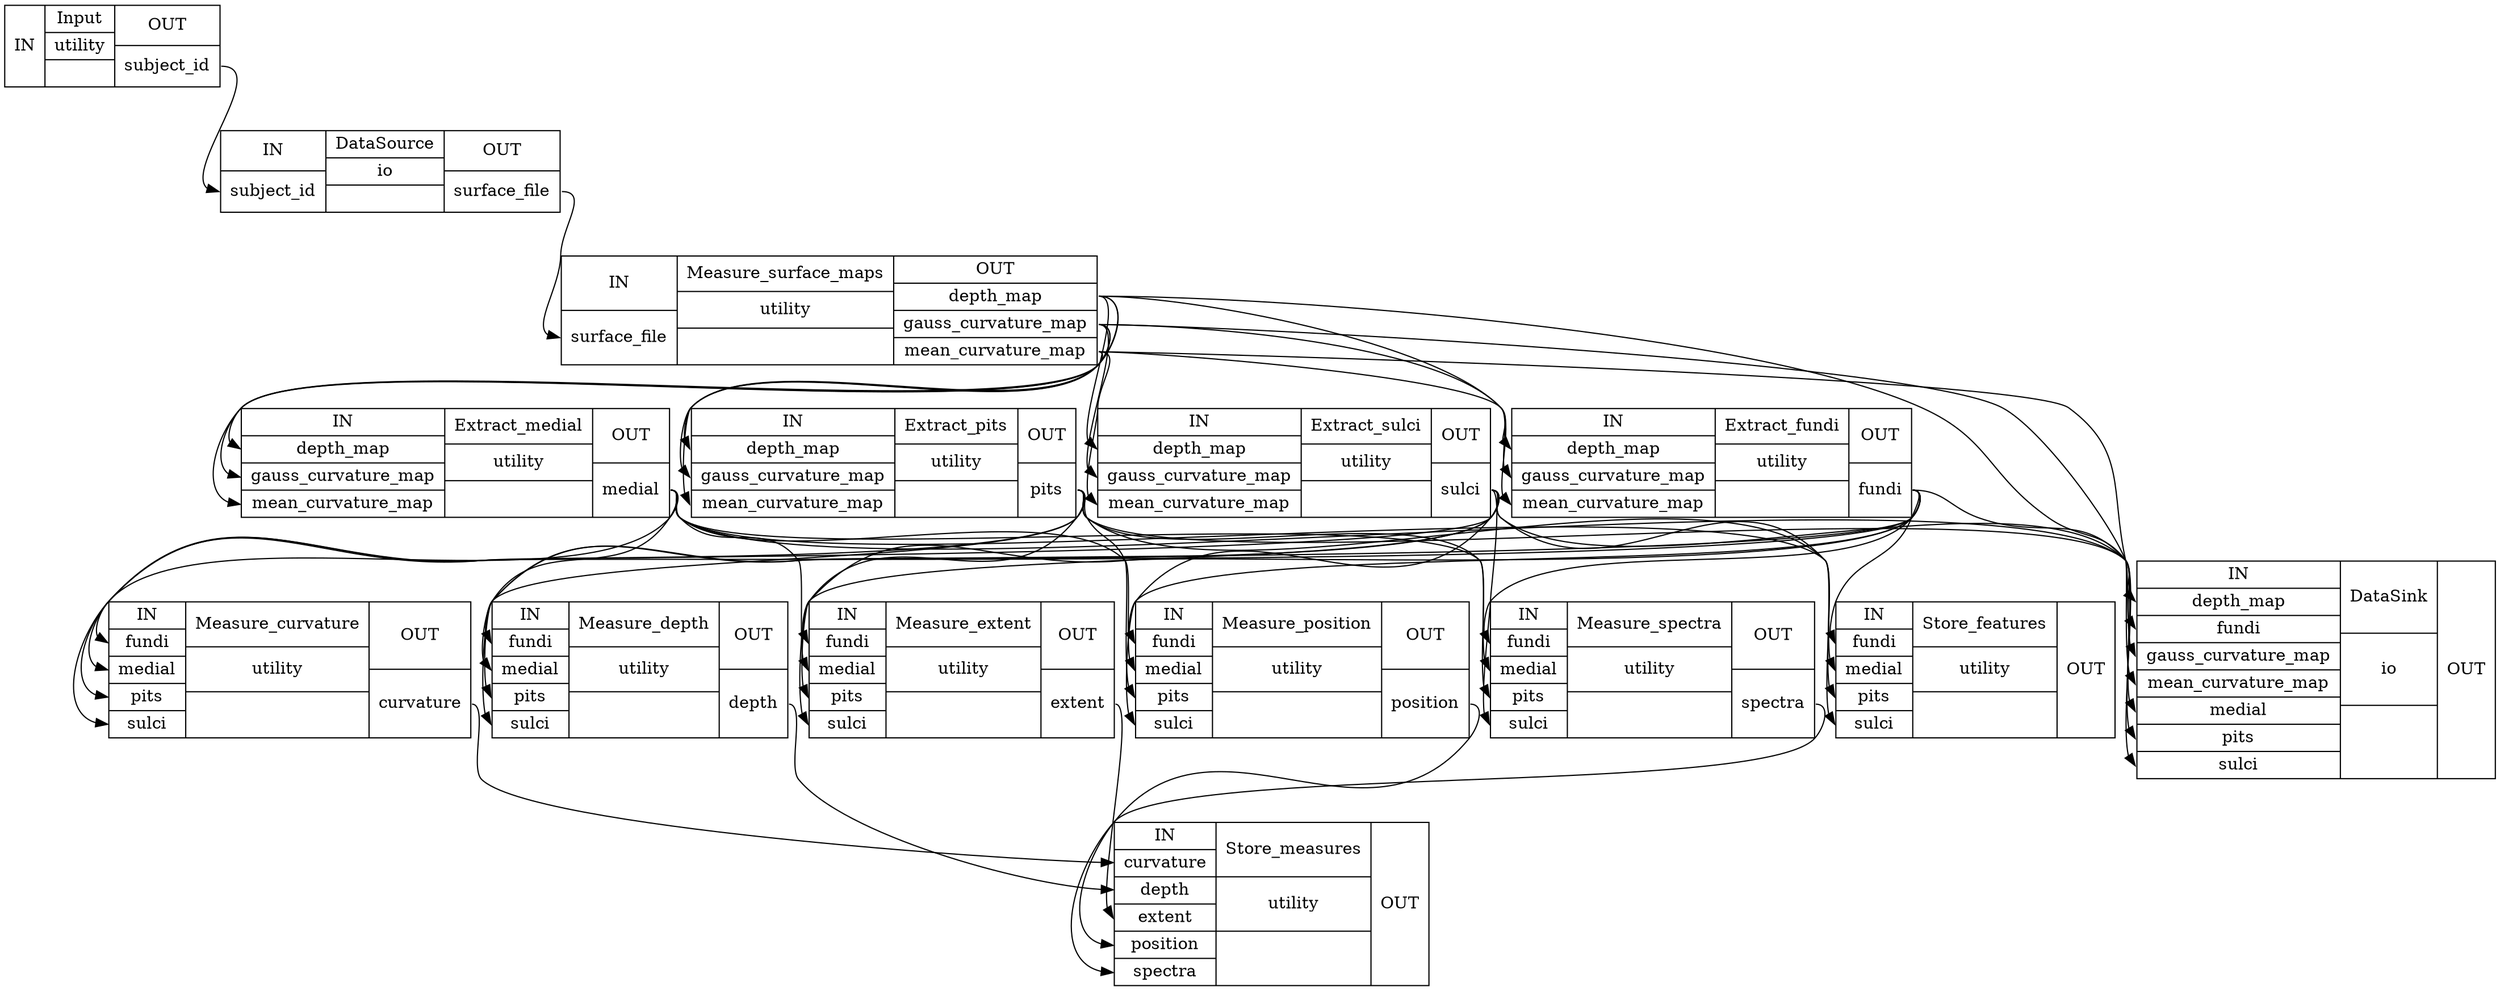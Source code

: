 digraph structs {
node [shape=record];
pipelineInput [label="{IN}|{ Input | utility |  }|{OUT|<outsubjectid> subject_id}"];
pipelineDataSource [label="{IN|<insubjectid> subject_id}|{ DataSource | io |  }|{OUT|<outsurfacefile> surface_file}"];
pipelineMeasure_surface_maps [label="{IN|<insurfacefile> surface_file}|{ Measure_surface_maps | utility |  }|{OUT|<outdepthmap> depth_map|<outgausscurvaturemap> gauss_curvature_map|<outmeancurvaturemap> mean_curvature_map}"];
pipelineExtract_pits [label="{IN|<indepthmap> depth_map|<ingausscurvaturemap> gauss_curvature_map|<inmeancurvaturemap> mean_curvature_map}|{ Extract_pits | utility |  }|{OUT|<outpits> pits}"];
pipelineExtract_medial [label="{IN|<indepthmap> depth_map|<ingausscurvaturemap> gauss_curvature_map|<inmeancurvaturemap> mean_curvature_map}|{ Extract_medial | utility |  }|{OUT|<outmedial> medial}"];
pipelineExtract_fundi [label="{IN|<indepthmap> depth_map|<ingausscurvaturemap> gauss_curvature_map|<inmeancurvaturemap> mean_curvature_map}|{ Extract_fundi | utility |  }|{OUT|<outfundi> fundi}"];
pipelineExtract_sulci [label="{IN|<indepthmap> depth_map|<ingausscurvaturemap> gauss_curvature_map|<inmeancurvaturemap> mean_curvature_map}|{ Extract_sulci | utility |  }|{OUT|<outsulci> sulci}"];
pipelineMeasure_position [label="{IN|<infundi> fundi|<inmedial> medial|<inpits> pits|<insulci> sulci}|{ Measure_position | utility |  }|{OUT|<outposition> position}"];
pipelineMeasure_depth [label="{IN|<infundi> fundi|<inmedial> medial|<inpits> pits|<insulci> sulci}|{ Measure_depth | utility |  }|{OUT|<outdepth> depth}"];
pipelineMeasure_curvature [label="{IN|<infundi> fundi|<inmedial> medial|<inpits> pits|<insulci> sulci}|{ Measure_curvature | utility |  }|{OUT|<outcurvature> curvature}"];
pipelineMeasure_spectra [label="{IN|<infundi> fundi|<inmedial> medial|<inpits> pits|<insulci> sulci}|{ Measure_spectra | utility |  }|{OUT|<outspectra> spectra}"];
pipelineDataSink [label="{IN|<indepthmap> depth_map|<infundi> fundi|<ingausscurvaturemap> gauss_curvature_map|<inmeancurvaturemap> mean_curvature_map|<inmedial> medial|<inpits> pits|<insulci> sulci}|{ DataSink | io |  }|{OUT}"];
pipelineMeasure_extent [label="{IN|<infundi> fundi|<inmedial> medial|<inpits> pits|<insulci> sulci}|{ Measure_extent | utility |  }|{OUT|<outextent> extent}"];
pipelineStore_measures [label="{IN|<incurvature> curvature|<indepth> depth|<inextent> extent|<inposition> position|<inspectra> spectra}|{ Store_measures | utility |  }|{OUT}"];
pipelineStore_features [label="{IN|<infundi> fundi|<inmedial> medial|<inpits> pits|<insulci> sulci}|{ Store_features | utility |  }|{OUT}"];
pipelineDataSource:outsurfacefile:e -> pipelineMeasure_surface_maps:insurfacefile:w;
pipelineExtract_fundi:outfundi:e -> pipelineDataSink:infundi:w;
pipelineExtract_fundi:outfundi:e -> pipelineMeasure_curvature:infundi:w;
pipelineExtract_fundi:outfundi:e -> pipelineMeasure_depth:infundi:w;
pipelineExtract_fundi:outfundi:e -> pipelineMeasure_extent:infundi:w;
pipelineExtract_fundi:outfundi:e -> pipelineMeasure_position:infundi:w;
pipelineExtract_fundi:outfundi:e -> pipelineMeasure_spectra:infundi:w;
pipelineExtract_fundi:outfundi:e -> pipelineStore_features:infundi:w;
pipelineExtract_medial:outmedial:e -> pipelineDataSink:inmedial:w;
pipelineExtract_medial:outmedial:e -> pipelineMeasure_curvature:inmedial:w;
pipelineExtract_medial:outmedial:e -> pipelineMeasure_depth:inmedial:w;
pipelineExtract_medial:outmedial:e -> pipelineMeasure_extent:inmedial:w;
pipelineExtract_medial:outmedial:e -> pipelineMeasure_position:inmedial:w;
pipelineExtract_medial:outmedial:e -> pipelineMeasure_spectra:inmedial:w;
pipelineExtract_medial:outmedial:e -> pipelineStore_features:inmedial:w;
pipelineExtract_pits:outpits:e -> pipelineDataSink:inpits:w;
pipelineExtract_pits:outpits:e -> pipelineMeasure_curvature:inpits:w;
pipelineExtract_pits:outpits:e -> pipelineMeasure_depth:inpits:w;
pipelineExtract_pits:outpits:e -> pipelineMeasure_extent:inpits:w;
pipelineExtract_pits:outpits:e -> pipelineMeasure_position:inpits:w;
pipelineExtract_pits:outpits:e -> pipelineMeasure_spectra:inpits:w;
pipelineExtract_pits:outpits:e -> pipelineStore_features:inpits:w;
pipelineExtract_sulci:outsulci:e -> pipelineDataSink:insulci:w;
pipelineExtract_sulci:outsulci:e -> pipelineMeasure_curvature:insulci:w;
pipelineExtract_sulci:outsulci:e -> pipelineMeasure_depth:insulci:w;
pipelineExtract_sulci:outsulci:e -> pipelineMeasure_extent:insulci:w;
pipelineExtract_sulci:outsulci:e -> pipelineMeasure_position:insulci:w;
pipelineExtract_sulci:outsulci:e -> pipelineMeasure_spectra:insulci:w;
pipelineExtract_sulci:outsulci:e -> pipelineStore_features:insulci:w;
pipelineInput:outsubjectid:e -> pipelineDataSource:insubjectid:w;
pipelineMeasure_curvature:outcurvature:e -> pipelineStore_measures:incurvature:w;
pipelineMeasure_depth:outdepth:e -> pipelineStore_measures:indepth:w;
pipelineMeasure_extent:outextent:e -> pipelineStore_measures:inextent:w;
pipelineMeasure_position:outposition:e -> pipelineStore_measures:inposition:w;
pipelineMeasure_spectra:outspectra:e -> pipelineStore_measures:inspectra:w;
pipelineMeasure_surface_maps:outdepthmap:e -> pipelineDataSink:indepthmap:w;
pipelineMeasure_surface_maps:outdepthmap:e -> pipelineExtract_fundi:indepthmap:w;
pipelineMeasure_surface_maps:outdepthmap:e -> pipelineExtract_medial:indepthmap:w;
pipelineMeasure_surface_maps:outdepthmap:e -> pipelineExtract_pits:indepthmap:w;
pipelineMeasure_surface_maps:outdepthmap:e -> pipelineExtract_sulci:indepthmap:w;
pipelineMeasure_surface_maps:outgausscurvaturemap:e -> pipelineDataSink:ingausscurvaturemap:w;
pipelineMeasure_surface_maps:outgausscurvaturemap:e -> pipelineExtract_fundi:ingausscurvaturemap:w;
pipelineMeasure_surface_maps:outgausscurvaturemap:e -> pipelineExtract_medial:ingausscurvaturemap:w;
pipelineMeasure_surface_maps:outgausscurvaturemap:e -> pipelineExtract_pits:ingausscurvaturemap:w;
pipelineMeasure_surface_maps:outgausscurvaturemap:e -> pipelineExtract_sulci:ingausscurvaturemap:w;
pipelineMeasure_surface_maps:outmeancurvaturemap:e -> pipelineDataSink:inmeancurvaturemap:w;
pipelineMeasure_surface_maps:outmeancurvaturemap:e -> pipelineExtract_fundi:inmeancurvaturemap:w;
pipelineMeasure_surface_maps:outmeancurvaturemap:e -> pipelineExtract_medial:inmeancurvaturemap:w;
pipelineMeasure_surface_maps:outmeancurvaturemap:e -> pipelineExtract_pits:inmeancurvaturemap:w;
pipelineMeasure_surface_maps:outmeancurvaturemap:e -> pipelineExtract_sulci:inmeancurvaturemap:w;
}